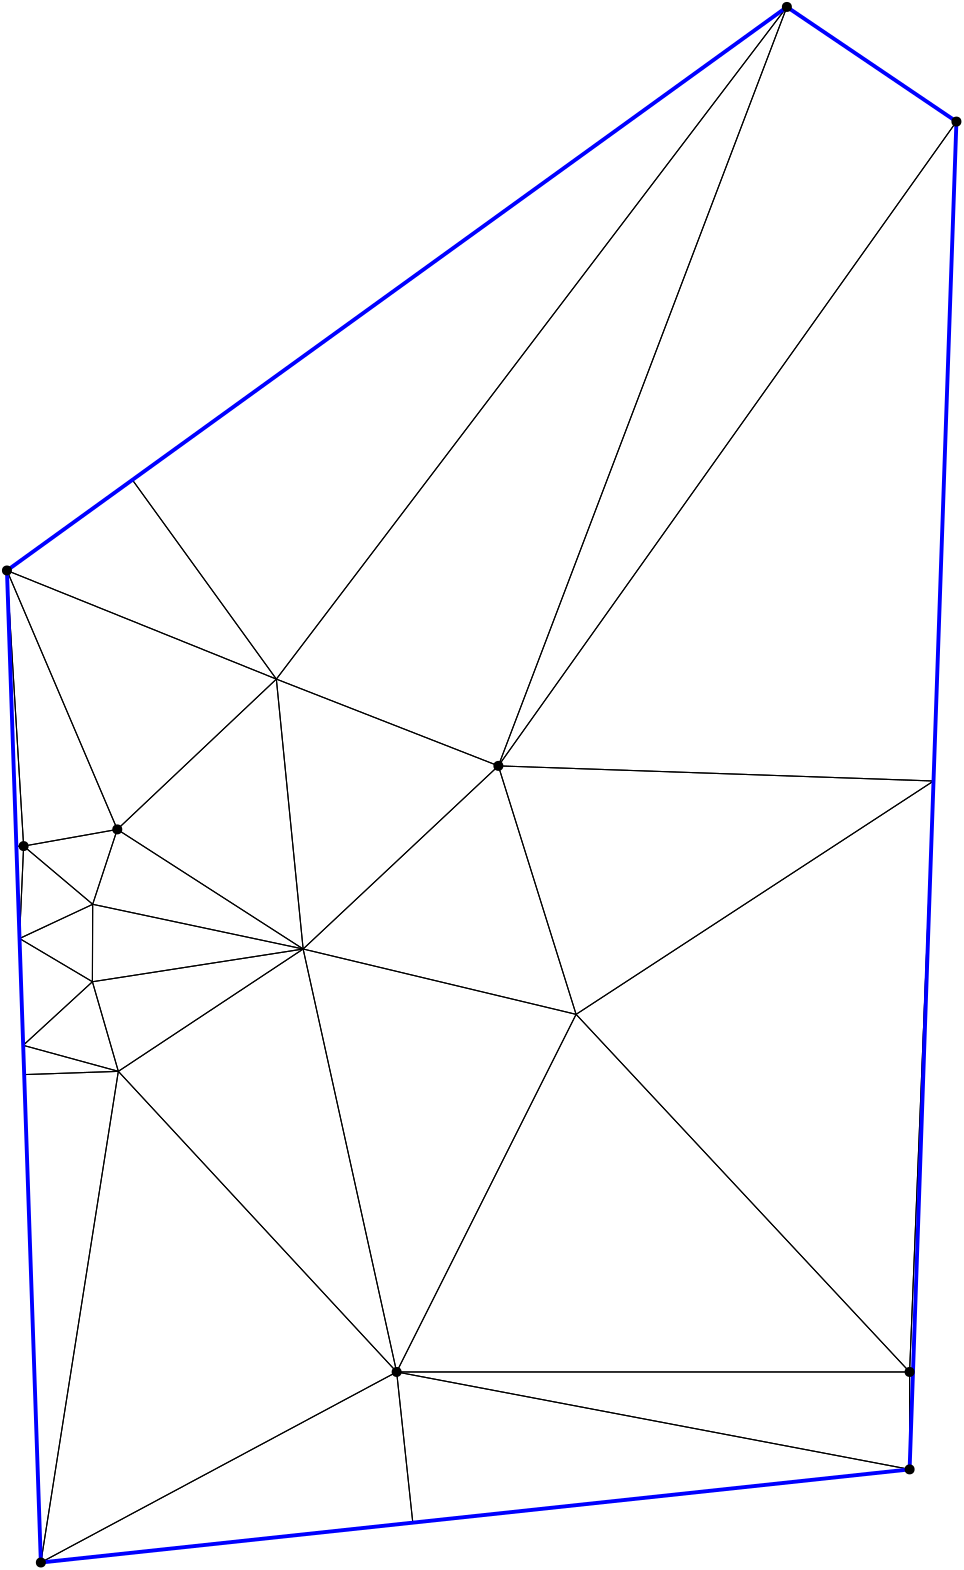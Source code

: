 <?xml version="1.0"?>
<!DOCTYPE ipe SYSTEM "ipe.dtd">
<ipe version="70218" creator="Ipe 7.2.24">
<info created="D:20221020151441" modified="D:20221020151441"/>
<ipestyle name="basic">
<symbol name="mark/disk(sx)" transformations="translations">
<path fill="sym-stroke">
0.6 0 0 0.6 0 0 e
</path>
</symbol>
<anglesize name="22.5 deg" value="22.5"/>
<anglesize name="30 deg" value="30"/>
<anglesize name="45 deg" value="45"/>
<anglesize name="60 deg" value="60"/>
<anglesize name="90 deg" value="90"/>
<arrowsize name="large" value="10"/>
<arrowsize name="small" value="5"/>
<arrowsize name="tiny" value="3"/>
<color name="blue" value="0 0 1"/>
<color name="gray" value="0.745"/>
<color name="green" value="0 1 0"/>
<color name="red" value="1 0 0"/>
<color name="pink" value="1 0.753 0.796"/>
<pen name="heavier" value="0.8"/>
<pen name="fat" value="1.4"/>
<pen name="ultrafat" value="2"/>
<gridsize name="16 pts (~6 mm)" value="16"/>
<gridsize name="32 pts (~12 mm)" value="32"/>
<gridsize name="4 pts" value="4"/>
<gridsize name="8 pts (~3 mm)" value="8"/>
<opacity name="10%" value="0.1"/>
<opacity name="25%" value="0.25"/>
<opacity name="50%" value="0.5"/>
<opacity name="75%" value="0.75"/>
<symbolsize name="large" value="5"/>
<symbolsize name="small" value="2"/>
<symbolsize name="tiny" value="1.1"/>
<textsize name="huge" value="\huge"/>
<textsize name="large" value="\large"/>
<textsize name="small" value="\small"/>
<textsize name="tiny" value="	iny"/>
<tiling name="falling" angle="-60" step="4" width="1"/>
<tiling name="rising" angle="30" step="4" width="1"/>
</ipestyle>
<page>
<layer name="hull"/>
<layer name="constraints"/>
<layer name="triangulation"/>
<layer name="obtuse"/>
<layer name="blub"/>
<layer name="problems"/>
<view layers="hull constraints triangulation obtuse blub" active="triangulation"/>
<path layer="triangulation" stroke="black">
56.0997 476.331 m 
28.2076 299.516 l 
</path>
<path layer="triangulation" stroke="black">
28.2076 299.516 m 
156.291 368.111 l 
</path>
<path layer="triangulation" stroke="black">
156.291 368.111 m 
56.0997 476.331 l 
</path>
<path layer="triangulation" stroke="black">
122.628 520.373 m 
156.291 368.111 l 
</path>
<path layer="triangulation" stroke="black">
156.291 368.111 m 
220.893 496.848 l 
</path>
<path layer="triangulation" stroke="black">
220.893 496.848 m 
122.628 520.373 l 
</path>
<path layer="triangulation" stroke="black">
55.7232 563.433 m 
16 656.637 l 
</path>
<path layer="triangulation" stroke="black">
16 656.637 m 
22.0069 557.426 l 
</path>
<path layer="triangulation" stroke="black">
22.0069 557.426 m 
55.7232 563.433 l 
</path>
<path layer="triangulation" stroke="black">
46.8637 536.469 m 
46.766 508.59 l 
</path>
<path layer="triangulation" stroke="black">
46.766 508.59 m 
122.628 520.373 l 
</path>
<path layer="triangulation" stroke="black">
122.628 520.373 m 
46.8637 536.469 l 
</path>
<path layer="triangulation" stroke="black">
192.913 586.298 m 
357.813 818.242 l 
</path>
<path layer="triangulation" stroke="black">
357.813 818.242 m 
296.775 859.516 l 
</path>
<path layer="triangulation" stroke="black">
296.775 859.516 m 
192.913 586.298 l 
</path>
<path layer="triangulation" stroke="black">
61.157 689.266 m 
112.985 617.538 l 
</path>
<path layer="triangulation" stroke="black">
112.985 617.538 m 
296.775 859.516 l 
</path>
<path layer="triangulation" stroke="black">
296.775 859.516 m 
61.157 689.266 l 
</path>
<path layer="triangulation" stroke="black">
112.985 617.538 m 
192.913 586.298 l 
</path>
<path layer="triangulation" stroke="black">
192.913 586.298 m 
296.775 859.516 l 
</path>
<path layer="triangulation" stroke="black">
296.775 859.516 m 
112.985 617.538 l 
</path>
<path layer="triangulation" stroke="black">
46.8637 536.469 m 
122.628 520.373 l 
</path>
<path layer="triangulation" stroke="black">
122.628 520.373 m 
55.7232 563.433 l 
</path>
<path layer="triangulation" stroke="black">
55.7232 563.433 m 
46.8637 536.469 l 
</path>
<path layer="triangulation" stroke="black">
220.893 496.848 m 
340.955 368.111 l 
</path>
<path layer="triangulation" stroke="black">
340.955 368.111 m 
349.565 580.855 l 
</path>
<path layer="triangulation" stroke="black">
349.565 580.855 m 
220.893 496.848 l 
</path>
<path layer="triangulation" stroke="black">
192.913 586.298 m 
220.893 496.848 l 
</path>
<path layer="triangulation" stroke="black">
220.893 496.848 m 
349.565 580.855 l 
</path>
<path layer="triangulation" stroke="black">
349.565 580.855 m 
192.913 586.298 l 
</path>
<path layer="triangulation" stroke="black">
340.955 368.111 m 
156.291 368.111 l 
</path>
<path layer="triangulation" stroke="black">
156.291 368.111 m 
340.955 333.038 l 
</path>
<path layer="triangulation" stroke="black">
340.955 333.038 m 
340.955 368.111 l 
</path>
<path layer="triangulation" stroke="black">
20.5287 524.155 m 
21.8433 485.698 l 
</path>
<path layer="triangulation" stroke="black">
21.8433 485.698 m 
46.766 508.59 l 
</path>
<path layer="triangulation" stroke="black">
46.766 508.59 m 
20.5287 524.155 l 
</path>
<path layer="triangulation" stroke="black">
46.766 508.59 m 
56.0997 476.331 l 
</path>
<path layer="triangulation" stroke="black">
56.0997 476.331 m 
122.628 520.373 l 
</path>
<path layer="triangulation" stroke="black">
122.628 520.373 m 
46.766 508.59 l 
</path>
<path layer="triangulation" stroke="black">
22.2031 475.173 m 
28.2076 299.516 l 
</path>
<path layer="triangulation" stroke="black">
28.2076 299.516 m 
56.0997 476.331 l 
</path>
<path layer="triangulation" stroke="black">
56.0997 476.331 m 
22.2031 475.173 l 
</path>
<path layer="triangulation" stroke="black">
21.8433 485.698 m 
22.2031 475.173 l 
</path>
<path layer="triangulation" stroke="black">
22.2031 475.173 m 
56.0997 476.331 l 
</path>
<path layer="triangulation" stroke="black">
56.0997 476.331 m 
21.8433 485.698 l 
</path>
<path layer="triangulation" stroke="black">
22.0069 557.426 m 
20.5287 524.155 l 
</path>
<path layer="triangulation" stroke="black">
20.5287 524.155 m 
46.8637 536.469 l 
</path>
<path layer="triangulation" stroke="black">
46.8637 536.469 m 
22.0069 557.426 l 
</path>
<path layer="triangulation" stroke="black">
21.8433 485.698 m 
56.0997 476.331 l 
</path>
<path layer="triangulation" stroke="black">
56.0997 476.331 m 
46.766 508.59 l 
</path>
<path layer="triangulation" stroke="black">
46.766 508.59 m 
21.8433 485.698 l 
</path>
<path layer="triangulation" stroke="black">
19.3944 557.336 m 
20.5287 524.155 l 
</path>
<path layer="triangulation" stroke="black">
20.5287 524.155 m 
22.0069 557.426 l 
</path>
<path layer="triangulation" stroke="black">
22.0069 557.426 m 
19.3944 557.336 l 
</path>
<path layer="triangulation" stroke="black">
22.0069 557.426 m 
46.8637 536.469 l 
</path>
<path layer="triangulation" stroke="black">
46.8637 536.469 m 
55.7232 563.433 l 
</path>
<path layer="triangulation" stroke="black">
55.7232 563.433 m 
22.0069 557.426 l 
</path>
<path layer="triangulation" stroke="black">
20.5287 524.155 m 
46.766 508.59 l 
</path>
<path layer="triangulation" stroke="black">
46.766 508.59 m 
46.8637 536.469 l 
</path>
<path layer="triangulation" stroke="black">
46.8637 536.469 m 
20.5287 524.155 l 
</path>
<path layer="triangulation" stroke="black">
16 656.637 m 
19.3944 557.336 l 
</path>
<path layer="triangulation" stroke="black">
19.3944 557.336 m 
22.0069 557.426 l 
</path>
<path layer="triangulation" stroke="black">
22.0069 557.426 m 
16 656.637 l 
</path>
<path layer="triangulation" stroke="black">
192.913 586.298 m 
349.565 580.855 l 
</path>
<path layer="triangulation" stroke="black">
349.565 580.855 m 
357.813 818.242 l 
</path>
<path layer="triangulation" stroke="black">
357.813 818.242 m 
192.913 586.298 l 
</path>
<path layer="triangulation" stroke="black">
55.7232 563.433 m 
112.985 617.538 l 
</path>
<path layer="triangulation" stroke="black">
112.985 617.538 m 
16 656.637 l 
</path>
<path layer="triangulation" stroke="black">
16 656.637 m 
55.7232 563.433 l 
</path>
<path layer="triangulation" stroke="black">
55.7232 563.433 m 
122.628 520.373 l 
</path>
<path layer="triangulation" stroke="black">
122.628 520.373 m 
112.985 617.538 l 
</path>
<path layer="triangulation" stroke="black">
112.985 617.538 m 
55.7232 563.433 l 
</path>
<path layer="triangulation" stroke="black">
16 656.637 m 
112.985 617.538 l 
</path>
<path layer="triangulation" stroke="black">
112.985 617.538 m 
61.157 689.266 l 
</path>
<path layer="triangulation" stroke="black">
61.157 689.266 m 
16 656.637 l 
</path>
<path layer="triangulation" stroke="black">
112.985 617.538 m 
122.628 520.373 l 
</path>
<path layer="triangulation" stroke="black">
122.628 520.373 m 
192.913 586.298 l 
</path>
<path layer="triangulation" stroke="black">
192.913 586.298 m 
112.985 617.538 l 
</path>
<path layer="triangulation" stroke="black">
56.0997 476.331 m 
156.291 368.111 l 
</path>
<path layer="triangulation" stroke="black">
156.291 368.111 m 
122.628 520.373 l 
</path>
<path layer="triangulation" stroke="black">
122.628 520.373 m 
56.0997 476.331 l 
</path>
<path layer="triangulation" stroke="black">
122.628 520.373 m 
220.893 496.848 l 
</path>
<path layer="triangulation" stroke="black">
220.893 496.848 m 
192.913 586.298 l 
</path>
<path layer="triangulation" stroke="black">
192.913 586.298 m 
122.628 520.373 l 
</path>
<path layer="triangulation" stroke="black">
156.291 368.111 m 
340.955 368.111 l 
</path>
<path layer="triangulation" stroke="black">
340.955 368.111 m 
220.893 496.848 l 
</path>
<path layer="triangulation" stroke="black">
220.893 496.848 m 
156.291 368.111 l 
</path>
<path layer="triangulation" stroke="black">
340.955 368.111 m 
342.172 368.068 l 
</path>
<path layer="triangulation" stroke="black">
342.172 368.068 m 
349.565 580.855 l 
</path>
<path layer="triangulation" stroke="black">
349.565 580.855 m 
340.955 368.111 l 
</path>
<path layer="triangulation" stroke="black">
340.955 368.111 m 
340.955 333.038 l 
</path>
<path layer="triangulation" stroke="black">
340.955 333.038 m 
342.172 368.068 l 
</path>
<path layer="triangulation" stroke="black">
342.172 368.068 m 
340.955 368.111 l 
</path>
<path layer="triangulation" stroke="black">
156.291 368.111 m 
162.105 313.868 l 
</path>
<path layer="triangulation" stroke="black">
162.105 313.868 m 
340.955 333.038 l 
</path>
<path layer="triangulation" stroke="black">
340.955 333.038 m 
156.291 368.111 l 
</path>
<path layer="triangulation" stroke="black">
156.291 368.111 m 
28.2076 299.516 l 
</path>
<path layer="triangulation" stroke="black">
28.2076 299.516 m 
162.105 313.868 l 
</path>
<path layer="triangulation" stroke="black">
162.105 313.868 m 
156.291 368.111 l 
</path>
<path layer="hull" stroke="blue" pen="fat">
16 656.637 m 
28.2076 299.516 l 
</path>
<path layer="hull" stroke="blue" pen="fat">
28.2076 299.516 m 
340.955 333.038 l 
</path>
<path layer="hull" stroke="blue" pen="fat">
340.955 333.038 m 
357.813 818.242 l 
</path>
<path layer="hull" stroke="blue" pen="fat">
357.813 818.242 m 
296.775 859.516 l 
</path>
<path layer="hull" stroke="blue" pen="fat">
296.775 859.516 m 
16 656.637 l 
</path>
<use layer="points" name="mark/disk(sx)" pos="357.813 818.242" size="normal" stroke="black"/>
<use layer="points" name="mark/disk(sx)" pos="28.2076 299.516" size="normal" stroke="black"/>
<use layer="points" name="mark/disk(sx)" pos="192.913 586.298" size="normal" stroke="black"/>
<use layer="points" name="mark/disk(sx)" pos="16 656.637" size="normal" stroke="black"/>
<use layer="points" name="mark/disk(sx)" pos="156.291 368.111" size="normal" stroke="black"/>
<use layer="points" name="mark/disk(sx)" pos="22.0069 557.426" size="normal" stroke="black"/>
<use layer="points" name="mark/disk(sx)" pos="340.955 333.038" size="normal" stroke="black"/>
<use layer="points" name="mark/disk(sx)" pos="296.775 859.516" size="normal" stroke="black"/>
<use layer="points" name="mark/disk(sx)" pos="340.955 368.111" size="normal" stroke="black"/>
<use layer="points" name="mark/disk(sx)" pos="55.7232 563.433" size="normal" stroke="black"/>
</page>
</ipe>

